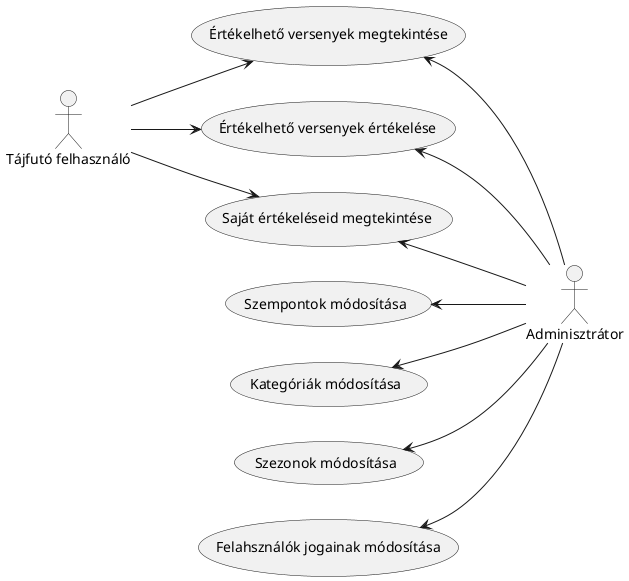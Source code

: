 @startuml usecase
left to right direction

(Értékelhető versenyek megtekintése) as v1
(Értékelhető versenyek értékelése) as v2
(Saját értékeléseid megtekintése) as v6

(Szempontok módosítása) as a1
(Kategóriák módosítása) as a2
(Szezonok módosítása) as a3
(Felahsználók jogainak módosítása) as a4

:Tájfutó felhasználó: as v
:Adminisztrátor: as a

v --> v1
v --> v2
v --> v6

v1 <-- a
v2 <-- a
v6 <-- a
a1 <-- a
a2 <-- a
a3 <-- a
a4 <-- a

@enduml
